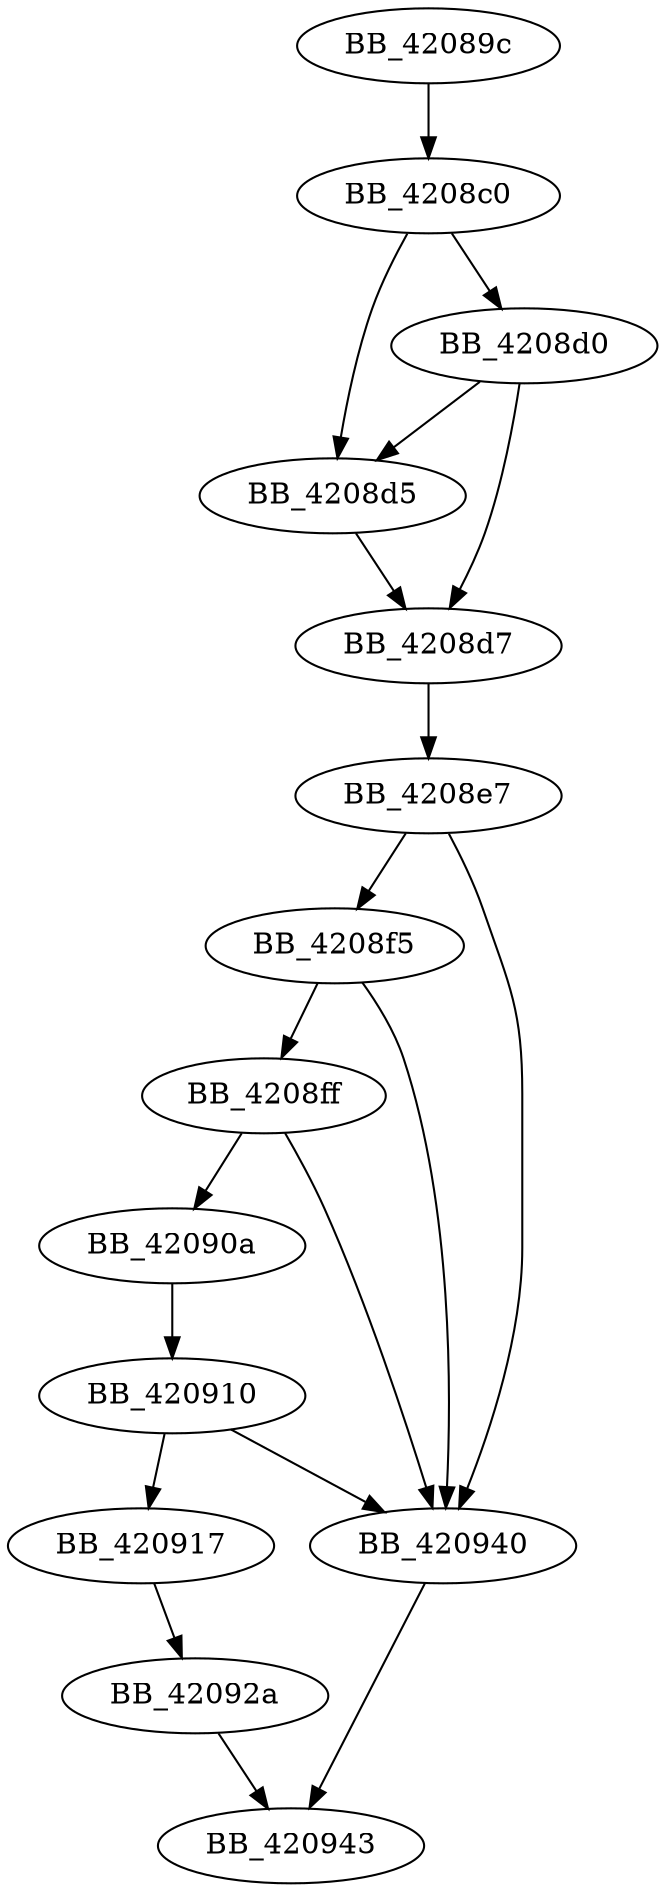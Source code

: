 DiGraph __wsetargv{
BB_42089c->BB_4208c0
BB_4208c0->BB_4208d0
BB_4208c0->BB_4208d5
BB_4208d0->BB_4208d5
BB_4208d0->BB_4208d7
BB_4208d5->BB_4208d7
BB_4208d7->BB_4208e7
BB_4208e7->BB_4208f5
BB_4208e7->BB_420940
BB_4208f5->BB_4208ff
BB_4208f5->BB_420940
BB_4208ff->BB_42090a
BB_4208ff->BB_420940
BB_42090a->BB_420910
BB_420910->BB_420917
BB_420910->BB_420940
BB_420917->BB_42092a
BB_42092a->BB_420943
BB_420940->BB_420943
}
